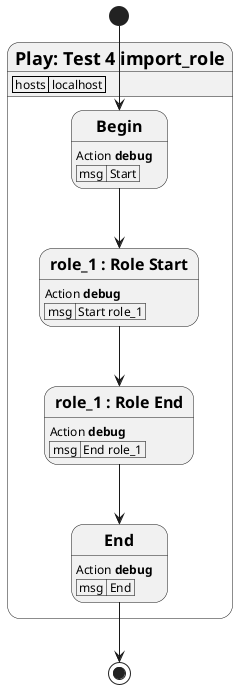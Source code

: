 @startuml
state "= Play: Test 4 import_role" as play_1 {
    play_1 : | hosts | localhost |
    state "== Begin" as task_1
    task_1 : Action **debug**
    task_1 : | msg | Start |
    state "== role_1 : Role Start" as task_2
    task_2 : Action **debug**
    task_2 : | msg | Start role_1 |
    state "== role_1 : Role End" as task_3
    task_3 : Action **debug**
    task_3 : | msg | End role_1 |
    state "== End" as task_4
    task_4 : Action **debug**
    task_4 : | msg | End |
}
[*] --> task_1
task_1 --> task_2
task_2 --> task_3
task_3 --> task_4
task_4 --> [*]
@enduml
